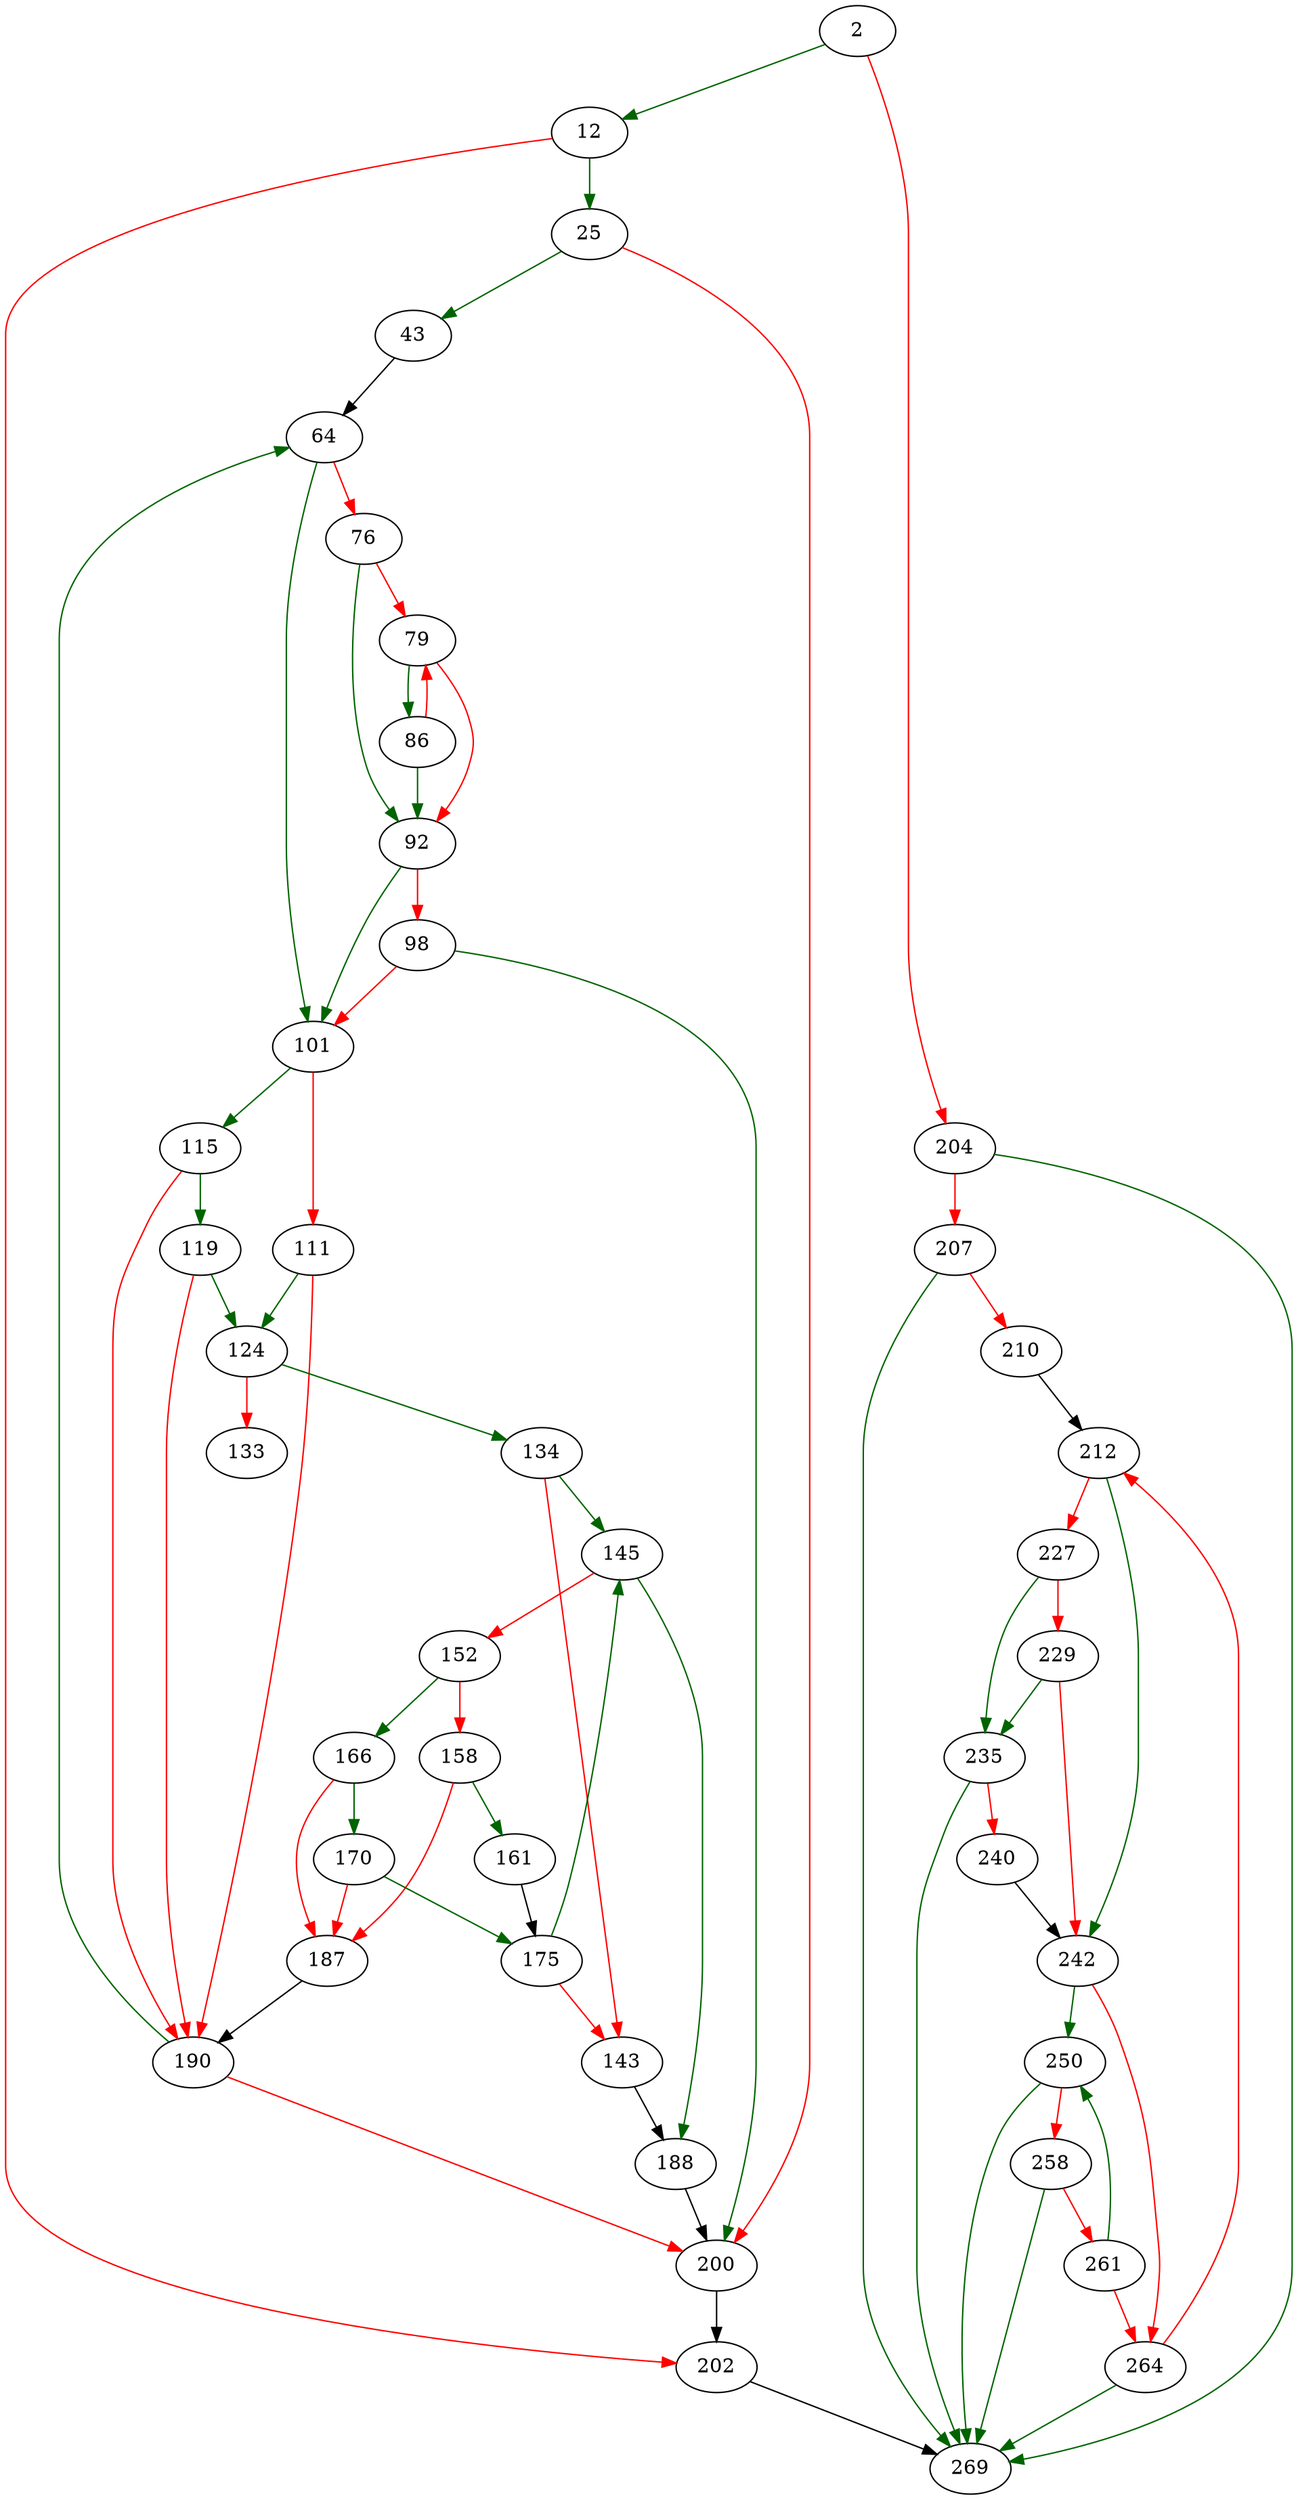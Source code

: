 strict digraph "mbsstr" {
	// Node definitions.
	2 [entry=true];
	12;
	204;
	25;
	202;
	43;
	200;
	64;
	101;
	76;
	92;
	79;
	86;
	98;
	115;
	111;
	124;
	190;
	119;
	134;
	133;
	145;
	143;
	188;
	152;
	166;
	158;
	161;
	187;
	175;
	170;
	269;
	207;
	210;
	212;
	242;
	227;
	235;
	229;
	240;
	250;
	264;
	258;
	261;

	// Edge definitions.
	2 -> 12 [
		color=darkgreen
		cond=true
	];
	2 -> 204 [
		color=red
		cond=false
	];
	12 -> 25 [
		color=darkgreen
		cond=true
	];
	12 -> 202 [
		color=red
		cond=false
	];
	204 -> 269 [
		color=darkgreen
		cond=true
	];
	204 -> 207 [
		color=red
		cond=false
	];
	25 -> 43 [
		color=darkgreen
		cond=true
	];
	25 -> 200 [
		color=red
		cond=false
	];
	202 -> 269;
	43 -> 64;
	200 -> 202;
	64 -> 101 [
		color=darkgreen
		cond=true
	];
	64 -> 76 [
		color=red
		cond=false
	];
	101 -> 115 [
		color=darkgreen
		cond=true
	];
	101 -> 111 [
		color=red
		cond=false
	];
	76 -> 92 [
		color=darkgreen
		cond=true
	];
	76 -> 79 [
		color=red
		cond=false
	];
	92 -> 101 [
		color=darkgreen
		cond=true
	];
	92 -> 98 [
		color=red
		cond=false
	];
	79 -> 92 [
		color=red
		cond=false
	];
	79 -> 86 [
		color=darkgreen
		cond=true
	];
	86 -> 92 [
		color=darkgreen
		cond=true
	];
	86 -> 79 [
		color=red
		cond=false
	];
	98 -> 200 [
		color=darkgreen
		cond=true
	];
	98 -> 101 [
		color=red
		cond=false
	];
	115 -> 190 [
		color=red
		cond=false
	];
	115 -> 119 [
		color=darkgreen
		cond=true
	];
	111 -> 124 [
		color=darkgreen
		cond=true
	];
	111 -> 190 [
		color=red
		cond=false
	];
	124 -> 134 [
		color=darkgreen
		cond=true
	];
	124 -> 133 [
		color=red
		cond=false
	];
	190 -> 200 [
		color=red
		cond=false
	];
	190 -> 64 [
		color=darkgreen
		cond=true
	];
	119 -> 124 [
		color=darkgreen
		cond=true
	];
	119 -> 190 [
		color=red
		cond=false
	];
	134 -> 145 [
		color=darkgreen
		cond=true
	];
	134 -> 143 [
		color=red
		cond=false
	];
	145 -> 188 [
		color=darkgreen
		cond=true
	];
	145 -> 152 [
		color=red
		cond=false
	];
	143 -> 188;
	188 -> 200;
	152 -> 166 [
		color=darkgreen
		cond=true
	];
	152 -> 158 [
		color=red
		cond=false
	];
	166 -> 187 [
		color=red
		cond=false
	];
	166 -> 170 [
		color=darkgreen
		cond=true
	];
	158 -> 161 [
		color=darkgreen
		cond=true
	];
	158 -> 187 [
		color=red
		cond=false
	];
	161 -> 175;
	187 -> 190;
	175 -> 145 [
		color=darkgreen
		cond=true
	];
	175 -> 143 [
		color=red
		cond=false
	];
	170 -> 187 [
		color=red
		cond=false
	];
	170 -> 175 [
		color=darkgreen
		cond=true
	];
	207 -> 269 [
		color=darkgreen
		cond=true
	];
	207 -> 210 [
		color=red
		cond=false
	];
	210 -> 212;
	212 -> 242 [
		color=darkgreen
		cond=true
	];
	212 -> 227 [
		color=red
		cond=false
	];
	242 -> 250 [
		color=darkgreen
		cond=true
	];
	242 -> 264 [
		color=red
		cond=false
	];
	227 -> 235 [
		color=darkgreen
		cond=true
	];
	227 -> 229 [
		color=red
		cond=false
	];
	235 -> 269 [
		color=darkgreen
		cond=true
	];
	235 -> 240 [
		color=red
		cond=false
	];
	229 -> 242 [
		color=red
		cond=false
	];
	229 -> 235 [
		color=darkgreen
		cond=true
	];
	240 -> 242;
	250 -> 269 [
		color=darkgreen
		cond=true
	];
	250 -> 258 [
		color=red
		cond=false
	];
	264 -> 269 [
		color=darkgreen
		cond=true
	];
	264 -> 212 [
		color=red
		cond=false
	];
	258 -> 269 [
		color=darkgreen
		cond=true
	];
	258 -> 261 [
		color=red
		cond=false
	];
	261 -> 250 [
		color=darkgreen
		cond=true
	];
	261 -> 264 [
		color=red
		cond=false
	];
}
